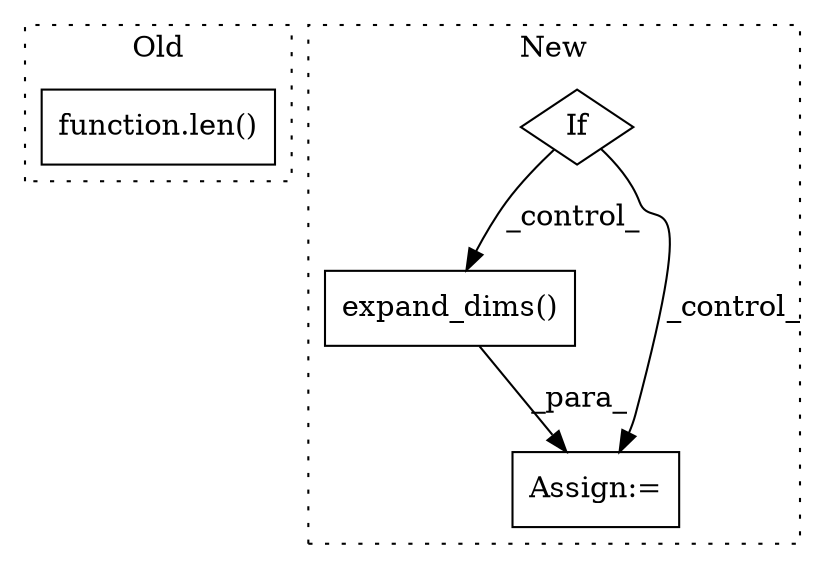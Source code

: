 digraph G {
subgraph cluster0 {
1 [label="function.len()" a="75" s="10057,10078" l="4,1" shape="box"];
label = "Old";
style="dotted";
}
subgraph cluster1 {
2 [label="expand_dims()" a="75" s="11156,11172" l="15,11" shape="box"];
3 [label="Assign:=" a="68" s="11153" l="3" shape="box"];
4 [label="If" a="96" s="10905" l="3" shape="diamond"];
label = "New";
style="dotted";
}
2 -> 3 [label="_para_"];
4 -> 3 [label="_control_"];
4 -> 2 [label="_control_"];
}